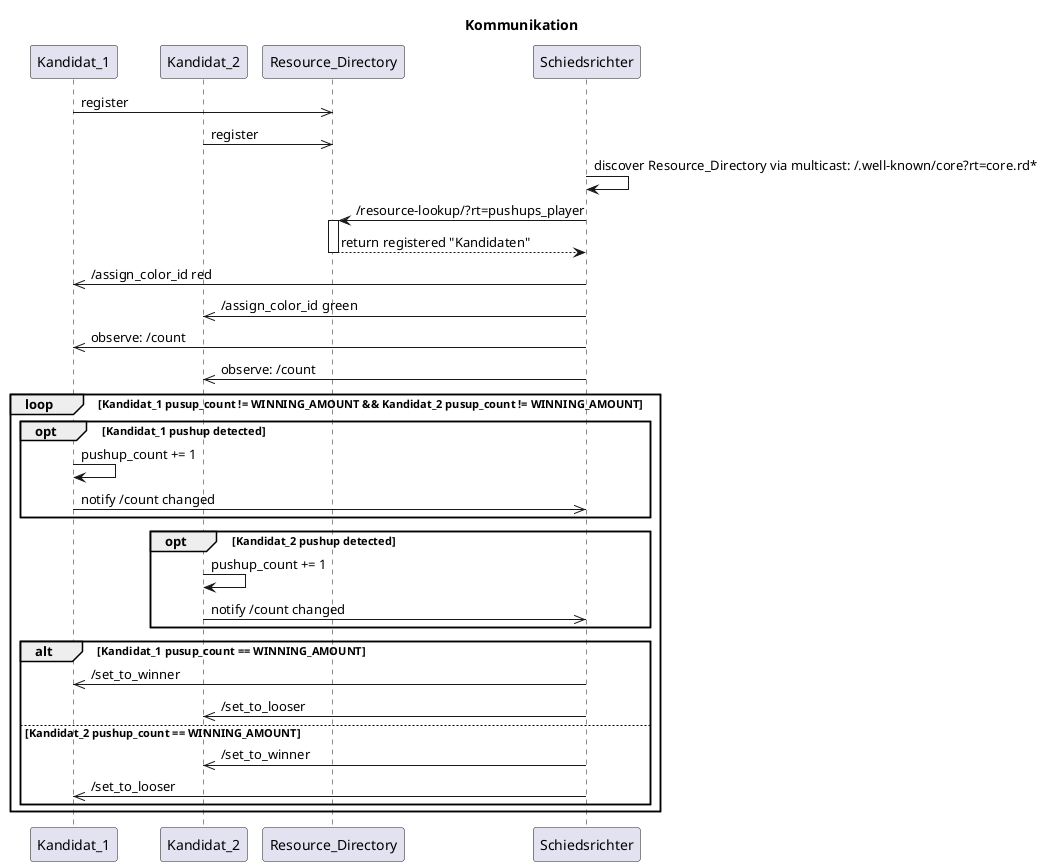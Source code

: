 @startuml
title Kommunikation

participant Kandidat_1
participant Kandidat_2
participant Resource_Directory
participant Schiedsrichter

Kandidat_1 ->> Resource_Directory: register
Kandidat_2 ->> Resource_Directory: register
Schiedsrichter -> Schiedsrichter: discover Resource_Directory via multicast: /.well-known/core?rt=core.rd*
Schiedsrichter -> Resource_Directory: /resource-lookup/?rt=pushups_player
activate Resource_Directory
Resource_Directory --> Schiedsrichter: return registered "Kandidaten"
deactivate Resource_Directory
Schiedsrichter ->> Kandidat_1: /assign_color_id red
Schiedsrichter ->> Kandidat_2: /assign_color_id green
Schiedsrichter ->> Kandidat_1: observe: /count
Schiedsrichter ->> Kandidat_2: observe: /count
loop Kandidat_1 pusup_count != WINNING_AMOUNT && Kandidat_2 pusup_count != WINNING_AMOUNT
    opt Kandidat_1 pushup detected
        Kandidat_1 -> Kandidat_1: pushup_count += 1
        Kandidat_1 ->> Schiedsrichter: notify /count changed
    end
    opt Kandidat_2 pushup detected
        Kandidat_2 -> Kandidat_2: pushup_count += 1
        Kandidat_2 ->> Schiedsrichter: notify /count changed
    end
    alt Kandidat_1 pusup_count == WINNING_AMOUNT
        Schiedsrichter ->> Kandidat_1: /set_to_winner
        Schiedsrichter ->> Kandidat_2: /set_to_looser
    else Kandidat_2 pushup_count == WINNING_AMOUNT
        Schiedsrichter ->> Kandidat_2: /set_to_winner
        Schiedsrichter ->> Kandidat_1: /set_to_looser
    end
end

@enduml
